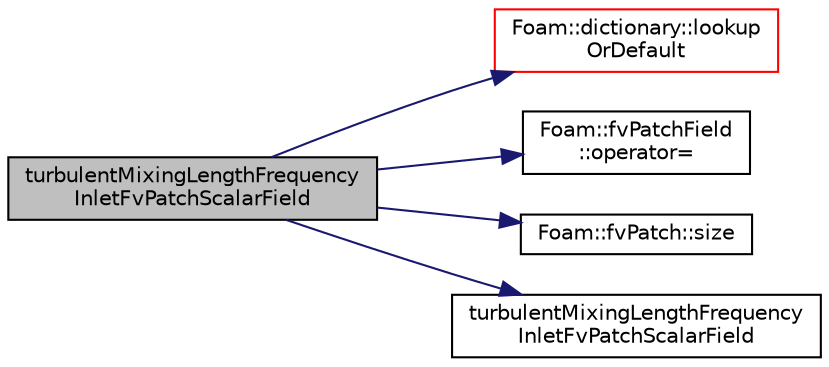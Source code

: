 digraph "turbulentMixingLengthFrequencyInletFvPatchScalarField"
{
  bgcolor="transparent";
  edge [fontname="Helvetica",fontsize="10",labelfontname="Helvetica",labelfontsize="10"];
  node [fontname="Helvetica",fontsize="10",shape=record];
  rankdir="LR";
  Node1 [label="turbulentMixingLengthFrequency\lInletFvPatchScalarField",height=0.2,width=0.4,color="black", fillcolor="grey75", style="filled", fontcolor="black"];
  Node1 -> Node2 [color="midnightblue",fontsize="10",style="solid",fontname="Helvetica"];
  Node2 [label="Foam::dictionary::lookup\lOrDefault",height=0.2,width=0.4,color="red",URL="$a00524.html#ab188313de67c2c7ad4a5e8151eefb49d",tooltip="Find and return a T,. "];
  Node1 -> Node3 [color="midnightblue",fontsize="10",style="solid",fontname="Helvetica"];
  Node3 [label="Foam::fvPatchField\l::operator=",height=0.2,width=0.4,color="black",URL="$a00888.html#a6a896c9a07142ef7985d976d61181176"];
  Node1 -> Node4 [color="midnightblue",fontsize="10",style="solid",fontname="Helvetica"];
  Node4 [label="Foam::fvPatch::size",height=0.2,width=0.4,color="black",URL="$a00887.html#aefe0792b5b0175e6022a92a906fdf053",tooltip="Return size. "];
  Node1 -> Node5 [color="midnightblue",fontsize="10",style="solid",fontname="Helvetica"];
  Node5 [label="turbulentMixingLengthFrequency\lInletFvPatchScalarField",height=0.2,width=0.4,color="black",URL="$a02718.html#ab8ff9611c0eb5940b77656a6efce40a3",tooltip="Construct from patch and internal field. "];
}
